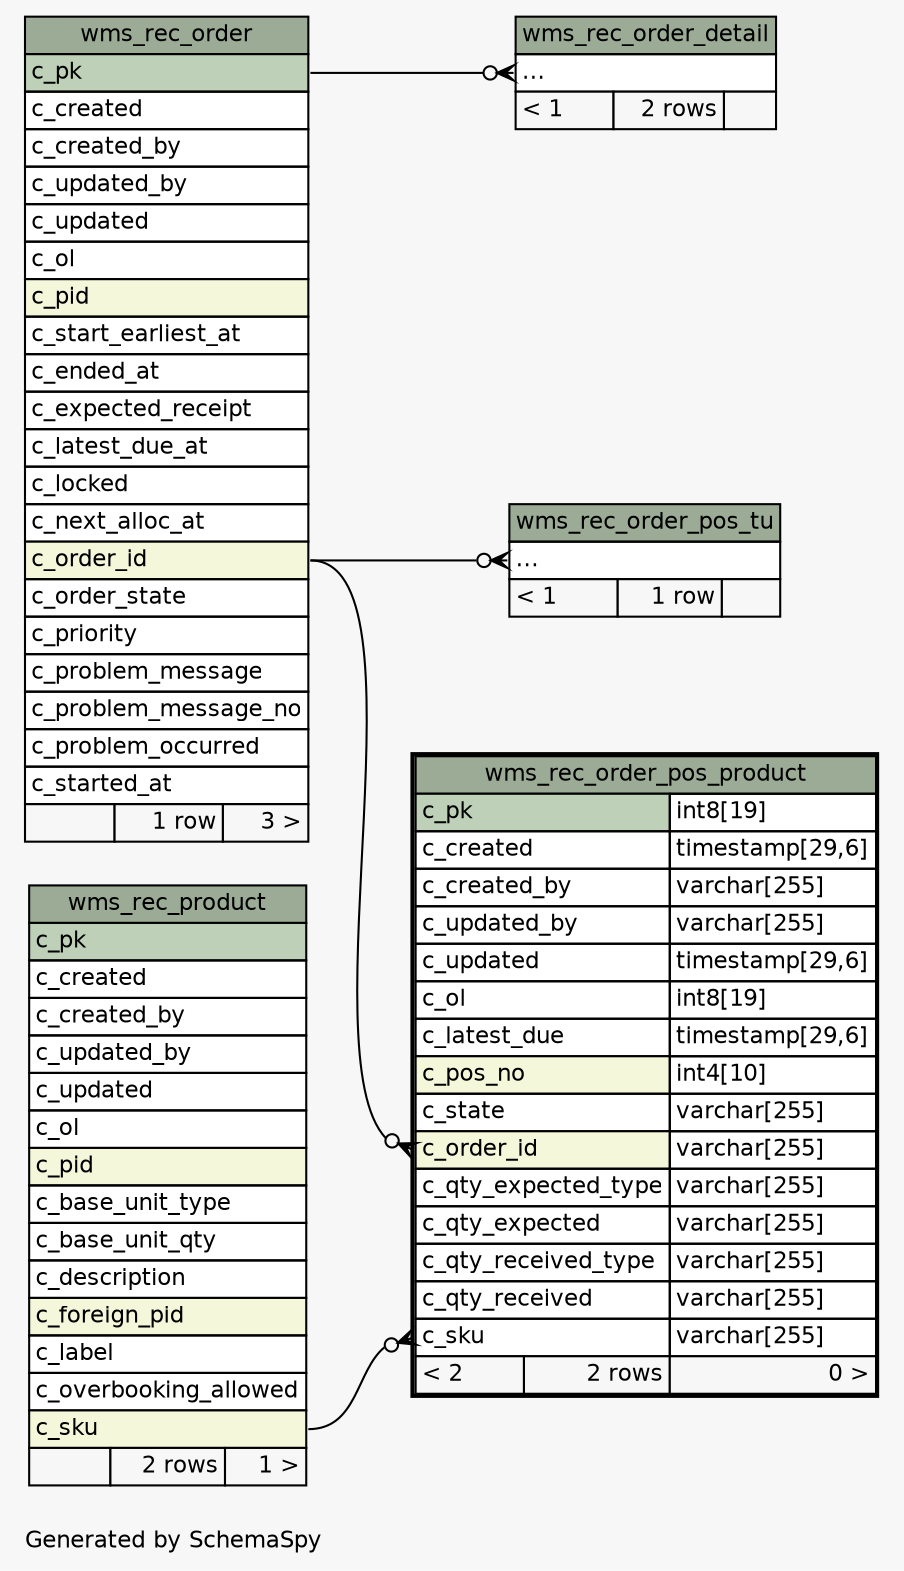 // dot 2.43.0 on Linux 5.15.0-1037-azure
// SchemaSpy rev Unknown
digraph "twoDegreesRelationshipsDiagram" {
  graph [
    rankdir="RL"
    bgcolor="#f7f7f7"
    label="\nGenerated by SchemaSpy"
    labeljust="l"
    nodesep="0.18"
    ranksep="0.46"
    fontname="Helvetica"
    fontsize="11"
  ];
  node [
    fontname="Helvetica"
    fontsize="11"
    shape="plaintext"
  ];
  edge [
    arrowsize="0.8"
  ];
  "wms_rec_order_detail":"elipses":w -> "wms_rec_order":"c_pk":e [arrowhead=none dir=back arrowtail=crowodot];
  "wms_rec_order_pos_product":"c_order_id":w -> "wms_rec_order":"c_order_id":e [arrowhead=none dir=back arrowtail=crowodot];
  "wms_rec_order_pos_product":"c_sku":w -> "wms_rec_product":"c_sku":e [arrowhead=none dir=back arrowtail=crowodot];
  "wms_rec_order_pos_tu":"elipses":w -> "wms_rec_order":"c_order_id":e [arrowhead=none dir=back arrowtail=crowodot];
  "wms_rec_order" [
    label=<
    <TABLE BORDER="0" CELLBORDER="1" CELLSPACING="0" BGCOLOR="#ffffff">
      <TR><TD COLSPAN="3" BGCOLOR="#9bab96" ALIGN="CENTER">wms_rec_order</TD></TR>
      <TR><TD PORT="c_pk" COLSPAN="3" BGCOLOR="#bed1b8" ALIGN="LEFT">c_pk</TD></TR>
      <TR><TD PORT="c_created" COLSPAN="3" ALIGN="LEFT">c_created</TD></TR>
      <TR><TD PORT="c_created_by" COLSPAN="3" ALIGN="LEFT">c_created_by</TD></TR>
      <TR><TD PORT="c_updated_by" COLSPAN="3" ALIGN="LEFT">c_updated_by</TD></TR>
      <TR><TD PORT="c_updated" COLSPAN="3" ALIGN="LEFT">c_updated</TD></TR>
      <TR><TD PORT="c_ol" COLSPAN="3" ALIGN="LEFT">c_ol</TD></TR>
      <TR><TD PORT="c_pid" COLSPAN="3" BGCOLOR="#f4f7da" ALIGN="LEFT">c_pid</TD></TR>
      <TR><TD PORT="c_start_earliest_at" COLSPAN="3" ALIGN="LEFT">c_start_earliest_at</TD></TR>
      <TR><TD PORT="c_ended_at" COLSPAN="3" ALIGN="LEFT">c_ended_at</TD></TR>
      <TR><TD PORT="c_expected_receipt" COLSPAN="3" ALIGN="LEFT">c_expected_receipt</TD></TR>
      <TR><TD PORT="c_latest_due_at" COLSPAN="3" ALIGN="LEFT">c_latest_due_at</TD></TR>
      <TR><TD PORT="c_locked" COLSPAN="3" ALIGN="LEFT">c_locked</TD></TR>
      <TR><TD PORT="c_next_alloc_at" COLSPAN="3" ALIGN="LEFT">c_next_alloc_at</TD></TR>
      <TR><TD PORT="c_order_id" COLSPAN="3" BGCOLOR="#f4f7da" ALIGN="LEFT">c_order_id</TD></TR>
      <TR><TD PORT="c_order_state" COLSPAN="3" ALIGN="LEFT">c_order_state</TD></TR>
      <TR><TD PORT="c_priority" COLSPAN="3" ALIGN="LEFT">c_priority</TD></TR>
      <TR><TD PORT="c_problem_message" COLSPAN="3" ALIGN="LEFT">c_problem_message</TD></TR>
      <TR><TD PORT="c_problem_message_no" COLSPAN="3" ALIGN="LEFT">c_problem_message_no</TD></TR>
      <TR><TD PORT="c_problem_occurred" COLSPAN="3" ALIGN="LEFT">c_problem_occurred</TD></TR>
      <TR><TD PORT="c_started_at" COLSPAN="3" ALIGN="LEFT">c_started_at</TD></TR>
      <TR><TD ALIGN="LEFT" BGCOLOR="#f7f7f7">  </TD><TD ALIGN="RIGHT" BGCOLOR="#f7f7f7">1 row</TD><TD ALIGN="RIGHT" BGCOLOR="#f7f7f7">3 &gt;</TD></TR>
    </TABLE>>
    URL="wms_rec_order.html"
    tooltip="wms_rec_order"
  ];
  "wms_rec_order_detail" [
    label=<
    <TABLE BORDER="0" CELLBORDER="1" CELLSPACING="0" BGCOLOR="#ffffff">
      <TR><TD COLSPAN="3" BGCOLOR="#9bab96" ALIGN="CENTER">wms_rec_order_detail</TD></TR>
      <TR><TD PORT="elipses" COLSPAN="3" ALIGN="LEFT">...</TD></TR>
      <TR><TD ALIGN="LEFT" BGCOLOR="#f7f7f7">&lt; 1</TD><TD ALIGN="RIGHT" BGCOLOR="#f7f7f7">2 rows</TD><TD ALIGN="RIGHT" BGCOLOR="#f7f7f7">  </TD></TR>
    </TABLE>>
    URL="wms_rec_order_detail.html"
    tooltip="wms_rec_order_detail"
  ];
  "wms_rec_order_pos_product" [
    label=<
    <TABLE BORDER="2" CELLBORDER="1" CELLSPACING="0" BGCOLOR="#ffffff">
      <TR><TD COLSPAN="3" BGCOLOR="#9bab96" ALIGN="CENTER">wms_rec_order_pos_product</TD></TR>
      <TR><TD PORT="c_pk" COLSPAN="2" BGCOLOR="#bed1b8" ALIGN="LEFT">c_pk</TD><TD PORT="c_pk.type" ALIGN="LEFT">int8[19]</TD></TR>
      <TR><TD PORT="c_created" COLSPAN="2" ALIGN="LEFT">c_created</TD><TD PORT="c_created.type" ALIGN="LEFT">timestamp[29,6]</TD></TR>
      <TR><TD PORT="c_created_by" COLSPAN="2" ALIGN="LEFT">c_created_by</TD><TD PORT="c_created_by.type" ALIGN="LEFT">varchar[255]</TD></TR>
      <TR><TD PORT="c_updated_by" COLSPAN="2" ALIGN="LEFT">c_updated_by</TD><TD PORT="c_updated_by.type" ALIGN="LEFT">varchar[255]</TD></TR>
      <TR><TD PORT="c_updated" COLSPAN="2" ALIGN="LEFT">c_updated</TD><TD PORT="c_updated.type" ALIGN="LEFT">timestamp[29,6]</TD></TR>
      <TR><TD PORT="c_ol" COLSPAN="2" ALIGN="LEFT">c_ol</TD><TD PORT="c_ol.type" ALIGN="LEFT">int8[19]</TD></TR>
      <TR><TD PORT="c_latest_due" COLSPAN="2" ALIGN="LEFT">c_latest_due</TD><TD PORT="c_latest_due.type" ALIGN="LEFT">timestamp[29,6]</TD></TR>
      <TR><TD PORT="c_pos_no" COLSPAN="2" BGCOLOR="#f4f7da" ALIGN="LEFT">c_pos_no</TD><TD PORT="c_pos_no.type" ALIGN="LEFT">int4[10]</TD></TR>
      <TR><TD PORT="c_state" COLSPAN="2" ALIGN="LEFT">c_state</TD><TD PORT="c_state.type" ALIGN="LEFT">varchar[255]</TD></TR>
      <TR><TD PORT="c_order_id" COLSPAN="2" BGCOLOR="#f4f7da" ALIGN="LEFT">c_order_id</TD><TD PORT="c_order_id.type" ALIGN="LEFT">varchar[255]</TD></TR>
      <TR><TD PORT="c_qty_expected_type" COLSPAN="2" ALIGN="LEFT">c_qty_expected_type</TD><TD PORT="c_qty_expected_type.type" ALIGN="LEFT">varchar[255]</TD></TR>
      <TR><TD PORT="c_qty_expected" COLSPAN="2" ALIGN="LEFT">c_qty_expected</TD><TD PORT="c_qty_expected.type" ALIGN="LEFT">varchar[255]</TD></TR>
      <TR><TD PORT="c_qty_received_type" COLSPAN="2" ALIGN="LEFT">c_qty_received_type</TD><TD PORT="c_qty_received_type.type" ALIGN="LEFT">varchar[255]</TD></TR>
      <TR><TD PORT="c_qty_received" COLSPAN="2" ALIGN="LEFT">c_qty_received</TD><TD PORT="c_qty_received.type" ALIGN="LEFT">varchar[255]</TD></TR>
      <TR><TD PORT="c_sku" COLSPAN="2" ALIGN="LEFT">c_sku</TD><TD PORT="c_sku.type" ALIGN="LEFT">varchar[255]</TD></TR>
      <TR><TD ALIGN="LEFT" BGCOLOR="#f7f7f7">&lt; 2</TD><TD ALIGN="RIGHT" BGCOLOR="#f7f7f7">2 rows</TD><TD ALIGN="RIGHT" BGCOLOR="#f7f7f7">0 &gt;</TD></TR>
    </TABLE>>
    URL="wms_rec_order_pos_product.html"
    tooltip="wms_rec_order_pos_product"
  ];
  "wms_rec_order_pos_tu" [
    label=<
    <TABLE BORDER="0" CELLBORDER="1" CELLSPACING="0" BGCOLOR="#ffffff">
      <TR><TD COLSPAN="3" BGCOLOR="#9bab96" ALIGN="CENTER">wms_rec_order_pos_tu</TD></TR>
      <TR><TD PORT="elipses" COLSPAN="3" ALIGN="LEFT">...</TD></TR>
      <TR><TD ALIGN="LEFT" BGCOLOR="#f7f7f7">&lt; 1</TD><TD ALIGN="RIGHT" BGCOLOR="#f7f7f7">1 row</TD><TD ALIGN="RIGHT" BGCOLOR="#f7f7f7">  </TD></TR>
    </TABLE>>
    URL="wms_rec_order_pos_tu.html"
    tooltip="wms_rec_order_pos_tu"
  ];
  "wms_rec_product" [
    label=<
    <TABLE BORDER="0" CELLBORDER="1" CELLSPACING="0" BGCOLOR="#ffffff">
      <TR><TD COLSPAN="3" BGCOLOR="#9bab96" ALIGN="CENTER">wms_rec_product</TD></TR>
      <TR><TD PORT="c_pk" COLSPAN="3" BGCOLOR="#bed1b8" ALIGN="LEFT">c_pk</TD></TR>
      <TR><TD PORT="c_created" COLSPAN="3" ALIGN="LEFT">c_created</TD></TR>
      <TR><TD PORT="c_created_by" COLSPAN="3" ALIGN="LEFT">c_created_by</TD></TR>
      <TR><TD PORT="c_updated_by" COLSPAN="3" ALIGN="LEFT">c_updated_by</TD></TR>
      <TR><TD PORT="c_updated" COLSPAN="3" ALIGN="LEFT">c_updated</TD></TR>
      <TR><TD PORT="c_ol" COLSPAN="3" ALIGN="LEFT">c_ol</TD></TR>
      <TR><TD PORT="c_pid" COLSPAN="3" BGCOLOR="#f4f7da" ALIGN="LEFT">c_pid</TD></TR>
      <TR><TD PORT="c_base_unit_type" COLSPAN="3" ALIGN="LEFT">c_base_unit_type</TD></TR>
      <TR><TD PORT="c_base_unit_qty" COLSPAN="3" ALIGN="LEFT">c_base_unit_qty</TD></TR>
      <TR><TD PORT="c_description" COLSPAN="3" ALIGN="LEFT">c_description</TD></TR>
      <TR><TD PORT="c_foreign_pid" COLSPAN="3" BGCOLOR="#f4f7da" ALIGN="LEFT">c_foreign_pid</TD></TR>
      <TR><TD PORT="c_label" COLSPAN="3" ALIGN="LEFT">c_label</TD></TR>
      <TR><TD PORT="c_overbooking_allowed" COLSPAN="3" ALIGN="LEFT">c_overbooking_allowed</TD></TR>
      <TR><TD PORT="c_sku" COLSPAN="3" BGCOLOR="#f4f7da" ALIGN="LEFT">c_sku</TD></TR>
      <TR><TD ALIGN="LEFT" BGCOLOR="#f7f7f7">  </TD><TD ALIGN="RIGHT" BGCOLOR="#f7f7f7">2 rows</TD><TD ALIGN="RIGHT" BGCOLOR="#f7f7f7">1 &gt;</TD></TR>
    </TABLE>>
    URL="wms_rec_product.html"
    tooltip="wms_rec_product"
  ];
}
